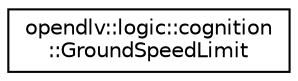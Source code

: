 digraph "Graphical Class Hierarchy"
{
 // LATEX_PDF_SIZE
  edge [fontname="Helvetica",fontsize="10",labelfontname="Helvetica",labelfontsize="10"];
  node [fontname="Helvetica",fontsize="10",shape=record];
  rankdir="LR";
  Node0 [label="opendlv::logic::cognition\l::GroundSpeedLimit",height=0.2,width=0.4,color="black", fillcolor="white", style="filled",URL="$classopendlv_1_1logic_1_1cognition_1_1GroundSpeedLimit.html",tooltip=" "];
}
